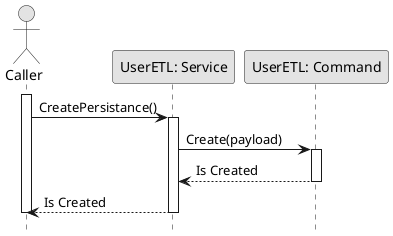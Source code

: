 @startuml CreateUserETL

skinparam ConditionStyle hline
skinparam Monochrome true
skinparam Shadowing false
hide footbox

actor Caller
participant "UserETL: Service" as UserETLService
participant "UserETL: Command" as UserETLCommand

activate Caller

Caller->UserETLService: CreatePersistance()
activate UserETLService
UserETLService->UserETLCommand: Create(payload)
activate UserETLCommand
UserETLCommand-->UserETLService: Is Created
deactivate UserETLCommand
UserETLService-->Caller: Is Created
deactivate UserETLService

deactivate Caller

@enduml